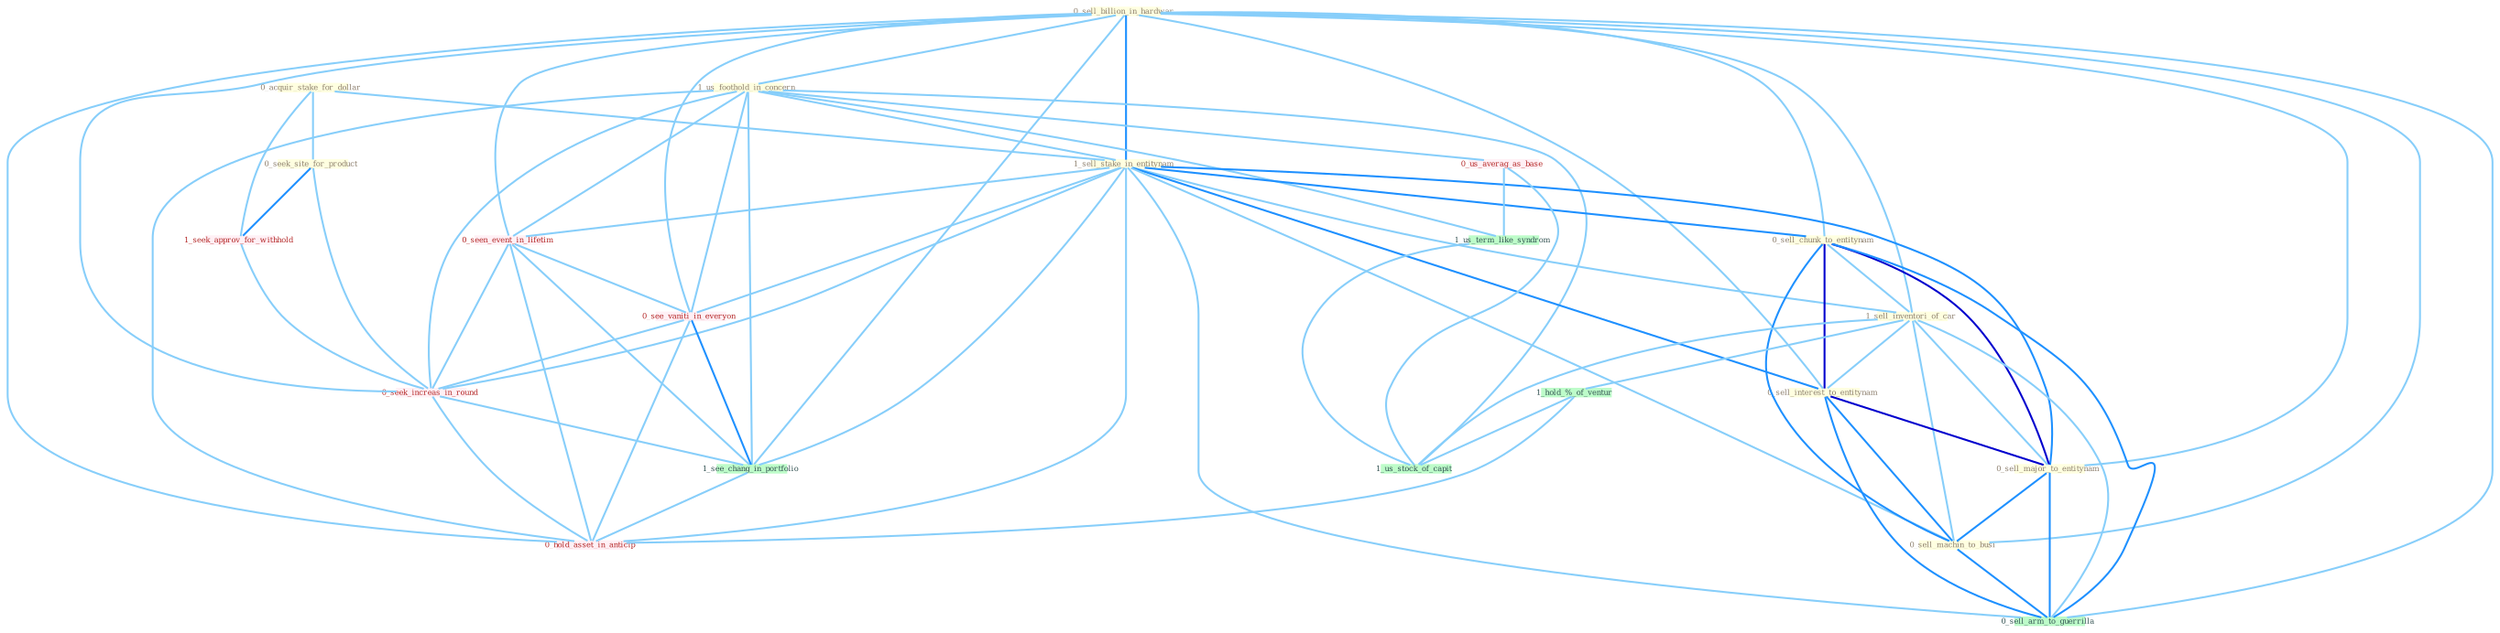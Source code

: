 Graph G{ 
    node
    [shape=polygon,style=filled,width=.5,height=.06,color="#BDFCC9",fixedsize=true,fontsize=4,
    fontcolor="#2f4f4f"];
    {node
    [color="#ffffe0", fontcolor="#8b7d6b"] "0_sell_billion_in_hardwar " "1_us_foothold_in_concern " "0_acquir_stake_for_dollar " "1_sell_stake_in_entitynam " "0_sell_chunk_to_entitynam " "1_sell_inventori_of_car " "0_sell_interest_to_entitynam " "0_sell_major_to_entitynam " "0_sell_machin_to_busi " "0_seek_site_for_product "}
{node [color="#fff0f5", fontcolor="#b22222"] "0_seen_event_in_lifetim " "0_us_averag_as_base " "1_seek_approv_for_withhold " "0_see_vaniti_in_everyon " "0_seek_increas_in_round " "0_hold_asset_in_anticip "}
edge [color="#B0E2FF"];

	"0_sell_billion_in_hardwar " -- "1_us_foothold_in_concern " [w="1", color="#87cefa" ];
	"0_sell_billion_in_hardwar " -- "1_sell_stake_in_entitynam " [w="2", color="#1e90ff" , len=0.8];
	"0_sell_billion_in_hardwar " -- "0_sell_chunk_to_entitynam " [w="1", color="#87cefa" ];
	"0_sell_billion_in_hardwar " -- "1_sell_inventori_of_car " [w="1", color="#87cefa" ];
	"0_sell_billion_in_hardwar " -- "0_sell_interest_to_entitynam " [w="1", color="#87cefa" ];
	"0_sell_billion_in_hardwar " -- "0_sell_major_to_entitynam " [w="1", color="#87cefa" ];
	"0_sell_billion_in_hardwar " -- "0_sell_machin_to_busi " [w="1", color="#87cefa" ];
	"0_sell_billion_in_hardwar " -- "0_seen_event_in_lifetim " [w="1", color="#87cefa" ];
	"0_sell_billion_in_hardwar " -- "0_see_vaniti_in_everyon " [w="1", color="#87cefa" ];
	"0_sell_billion_in_hardwar " -- "0_sell_arm_to_guerrilla " [w="1", color="#87cefa" ];
	"0_sell_billion_in_hardwar " -- "0_seek_increas_in_round " [w="1", color="#87cefa" ];
	"0_sell_billion_in_hardwar " -- "1_see_chang_in_portfolio " [w="1", color="#87cefa" ];
	"0_sell_billion_in_hardwar " -- "0_hold_asset_in_anticip " [w="1", color="#87cefa" ];
	"1_us_foothold_in_concern " -- "1_sell_stake_in_entitynam " [w="1", color="#87cefa" ];
	"1_us_foothold_in_concern " -- "0_seen_event_in_lifetim " [w="1", color="#87cefa" ];
	"1_us_foothold_in_concern " -- "0_us_averag_as_base " [w="1", color="#87cefa" ];
	"1_us_foothold_in_concern " -- "1_us_term_like_syndrom " [w="1", color="#87cefa" ];
	"1_us_foothold_in_concern " -- "0_see_vaniti_in_everyon " [w="1", color="#87cefa" ];
	"1_us_foothold_in_concern " -- "0_seek_increas_in_round " [w="1", color="#87cefa" ];
	"1_us_foothold_in_concern " -- "1_us_stock_of_capit " [w="1", color="#87cefa" ];
	"1_us_foothold_in_concern " -- "1_see_chang_in_portfolio " [w="1", color="#87cefa" ];
	"1_us_foothold_in_concern " -- "0_hold_asset_in_anticip " [w="1", color="#87cefa" ];
	"0_acquir_stake_for_dollar " -- "1_sell_stake_in_entitynam " [w="1", color="#87cefa" ];
	"0_acquir_stake_for_dollar " -- "0_seek_site_for_product " [w="1", color="#87cefa" ];
	"0_acquir_stake_for_dollar " -- "1_seek_approv_for_withhold " [w="1", color="#87cefa" ];
	"1_sell_stake_in_entitynam " -- "0_sell_chunk_to_entitynam " [w="2", color="#1e90ff" , len=0.8];
	"1_sell_stake_in_entitynam " -- "1_sell_inventori_of_car " [w="1", color="#87cefa" ];
	"1_sell_stake_in_entitynam " -- "0_sell_interest_to_entitynam " [w="2", color="#1e90ff" , len=0.8];
	"1_sell_stake_in_entitynam " -- "0_sell_major_to_entitynam " [w="2", color="#1e90ff" , len=0.8];
	"1_sell_stake_in_entitynam " -- "0_sell_machin_to_busi " [w="1", color="#87cefa" ];
	"1_sell_stake_in_entitynam " -- "0_seen_event_in_lifetim " [w="1", color="#87cefa" ];
	"1_sell_stake_in_entitynam " -- "0_see_vaniti_in_everyon " [w="1", color="#87cefa" ];
	"1_sell_stake_in_entitynam " -- "0_sell_arm_to_guerrilla " [w="1", color="#87cefa" ];
	"1_sell_stake_in_entitynam " -- "0_seek_increas_in_round " [w="1", color="#87cefa" ];
	"1_sell_stake_in_entitynam " -- "1_see_chang_in_portfolio " [w="1", color="#87cefa" ];
	"1_sell_stake_in_entitynam " -- "0_hold_asset_in_anticip " [w="1", color="#87cefa" ];
	"0_sell_chunk_to_entitynam " -- "1_sell_inventori_of_car " [w="1", color="#87cefa" ];
	"0_sell_chunk_to_entitynam " -- "0_sell_interest_to_entitynam " [w="3", color="#0000cd" , len=0.6];
	"0_sell_chunk_to_entitynam " -- "0_sell_major_to_entitynam " [w="3", color="#0000cd" , len=0.6];
	"0_sell_chunk_to_entitynam " -- "0_sell_machin_to_busi " [w="2", color="#1e90ff" , len=0.8];
	"0_sell_chunk_to_entitynam " -- "0_sell_arm_to_guerrilla " [w="2", color="#1e90ff" , len=0.8];
	"1_sell_inventori_of_car " -- "0_sell_interest_to_entitynam " [w="1", color="#87cefa" ];
	"1_sell_inventori_of_car " -- "0_sell_major_to_entitynam " [w="1", color="#87cefa" ];
	"1_sell_inventori_of_car " -- "0_sell_machin_to_busi " [w="1", color="#87cefa" ];
	"1_sell_inventori_of_car " -- "1_hold_%_of_ventur " [w="1", color="#87cefa" ];
	"1_sell_inventori_of_car " -- "0_sell_arm_to_guerrilla " [w="1", color="#87cefa" ];
	"1_sell_inventori_of_car " -- "1_us_stock_of_capit " [w="1", color="#87cefa" ];
	"0_sell_interest_to_entitynam " -- "0_sell_major_to_entitynam " [w="3", color="#0000cd" , len=0.6];
	"0_sell_interest_to_entitynam " -- "0_sell_machin_to_busi " [w="2", color="#1e90ff" , len=0.8];
	"0_sell_interest_to_entitynam " -- "0_sell_arm_to_guerrilla " [w="2", color="#1e90ff" , len=0.8];
	"0_sell_major_to_entitynam " -- "0_sell_machin_to_busi " [w="2", color="#1e90ff" , len=0.8];
	"0_sell_major_to_entitynam " -- "0_sell_arm_to_guerrilla " [w="2", color="#1e90ff" , len=0.8];
	"0_sell_machin_to_busi " -- "0_sell_arm_to_guerrilla " [w="2", color="#1e90ff" , len=0.8];
	"0_seek_site_for_product " -- "1_seek_approv_for_withhold " [w="2", color="#1e90ff" , len=0.8];
	"0_seek_site_for_product " -- "0_seek_increas_in_round " [w="1", color="#87cefa" ];
	"0_seen_event_in_lifetim " -- "0_see_vaniti_in_everyon " [w="1", color="#87cefa" ];
	"0_seen_event_in_lifetim " -- "0_seek_increas_in_round " [w="1", color="#87cefa" ];
	"0_seen_event_in_lifetim " -- "1_see_chang_in_portfolio " [w="1", color="#87cefa" ];
	"0_seen_event_in_lifetim " -- "0_hold_asset_in_anticip " [w="1", color="#87cefa" ];
	"0_us_averag_as_base " -- "1_us_term_like_syndrom " [w="1", color="#87cefa" ];
	"0_us_averag_as_base " -- "1_us_stock_of_capit " [w="1", color="#87cefa" ];
	"1_us_term_like_syndrom " -- "1_us_stock_of_capit " [w="1", color="#87cefa" ];
	"1_seek_approv_for_withhold " -- "0_seek_increas_in_round " [w="1", color="#87cefa" ];
	"1_hold_%_of_ventur " -- "1_us_stock_of_capit " [w="1", color="#87cefa" ];
	"1_hold_%_of_ventur " -- "0_hold_asset_in_anticip " [w="1", color="#87cefa" ];
	"0_see_vaniti_in_everyon " -- "0_seek_increas_in_round " [w="1", color="#87cefa" ];
	"0_see_vaniti_in_everyon " -- "1_see_chang_in_portfolio " [w="2", color="#1e90ff" , len=0.8];
	"0_see_vaniti_in_everyon " -- "0_hold_asset_in_anticip " [w="1", color="#87cefa" ];
	"0_seek_increas_in_round " -- "1_see_chang_in_portfolio " [w="1", color="#87cefa" ];
	"0_seek_increas_in_round " -- "0_hold_asset_in_anticip " [w="1", color="#87cefa" ];
	"1_see_chang_in_portfolio " -- "0_hold_asset_in_anticip " [w="1", color="#87cefa" ];
}